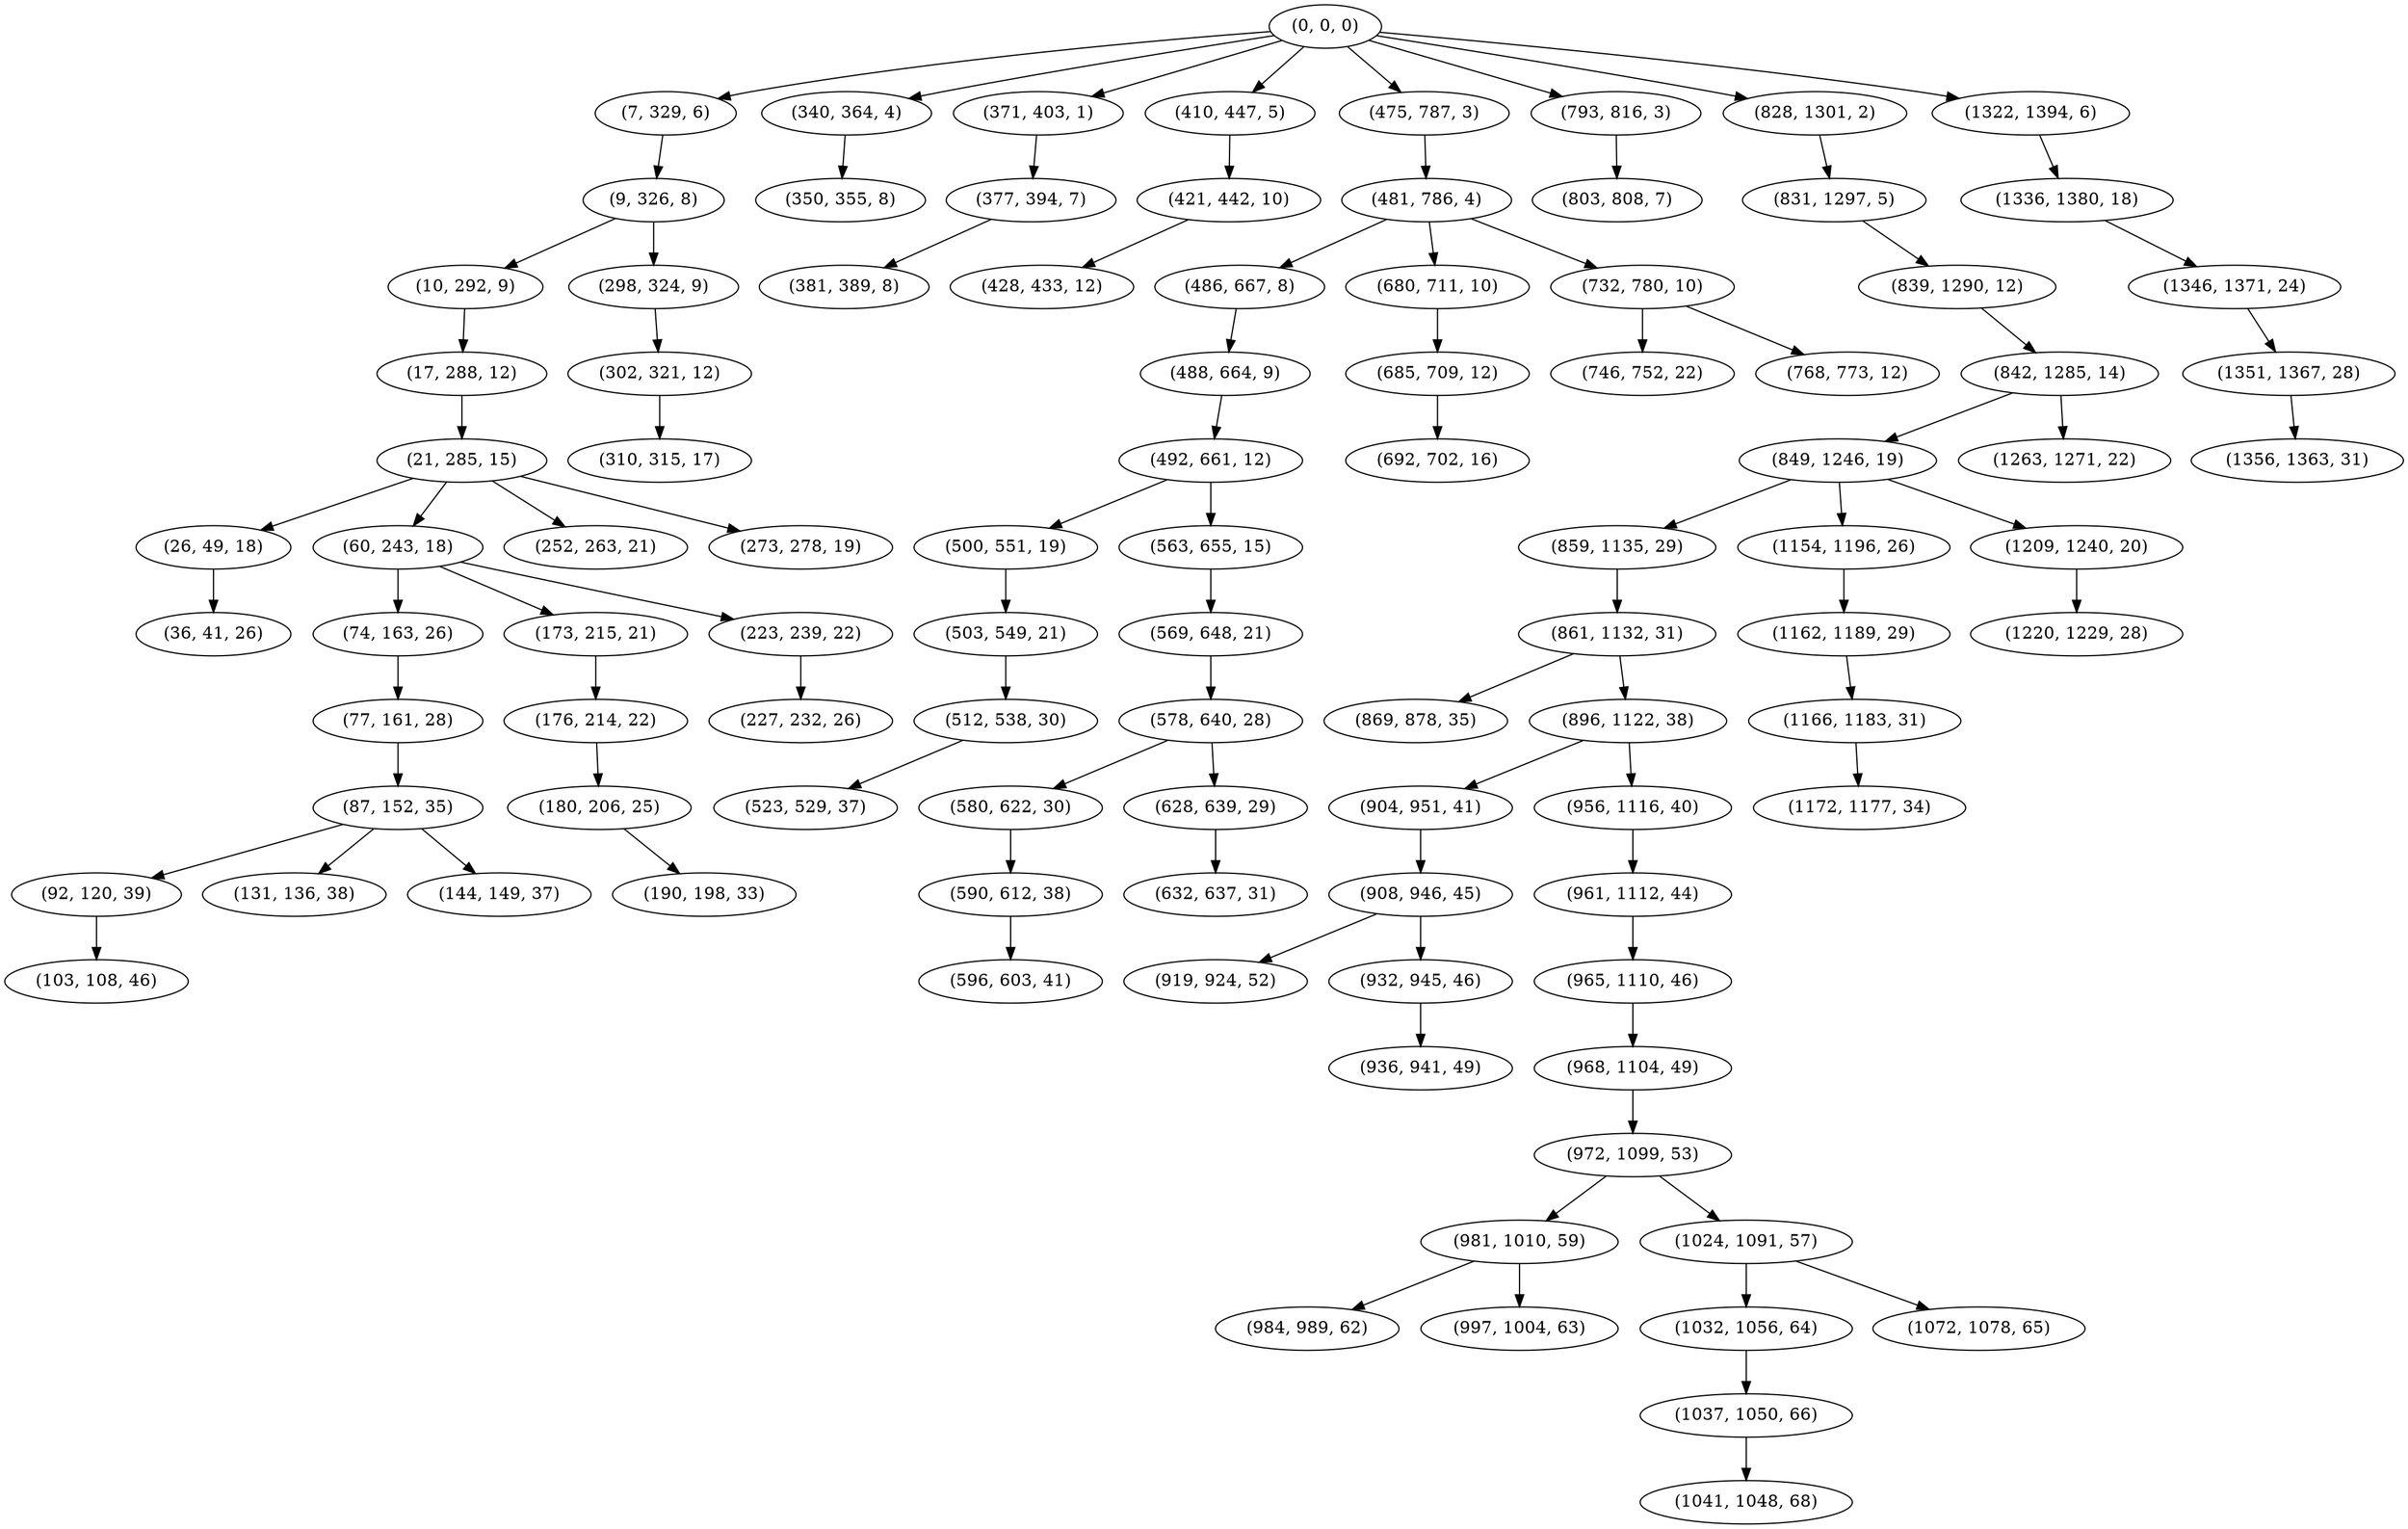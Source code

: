 digraph tree {
    "(0, 0, 0)";
    "(7, 329, 6)";
    "(9, 326, 8)";
    "(10, 292, 9)";
    "(17, 288, 12)";
    "(21, 285, 15)";
    "(26, 49, 18)";
    "(36, 41, 26)";
    "(60, 243, 18)";
    "(74, 163, 26)";
    "(77, 161, 28)";
    "(87, 152, 35)";
    "(92, 120, 39)";
    "(103, 108, 46)";
    "(131, 136, 38)";
    "(144, 149, 37)";
    "(173, 215, 21)";
    "(176, 214, 22)";
    "(180, 206, 25)";
    "(190, 198, 33)";
    "(223, 239, 22)";
    "(227, 232, 26)";
    "(252, 263, 21)";
    "(273, 278, 19)";
    "(298, 324, 9)";
    "(302, 321, 12)";
    "(310, 315, 17)";
    "(340, 364, 4)";
    "(350, 355, 8)";
    "(371, 403, 1)";
    "(377, 394, 7)";
    "(381, 389, 8)";
    "(410, 447, 5)";
    "(421, 442, 10)";
    "(428, 433, 12)";
    "(475, 787, 3)";
    "(481, 786, 4)";
    "(486, 667, 8)";
    "(488, 664, 9)";
    "(492, 661, 12)";
    "(500, 551, 19)";
    "(503, 549, 21)";
    "(512, 538, 30)";
    "(523, 529, 37)";
    "(563, 655, 15)";
    "(569, 648, 21)";
    "(578, 640, 28)";
    "(580, 622, 30)";
    "(590, 612, 38)";
    "(596, 603, 41)";
    "(628, 639, 29)";
    "(632, 637, 31)";
    "(680, 711, 10)";
    "(685, 709, 12)";
    "(692, 702, 16)";
    "(732, 780, 10)";
    "(746, 752, 22)";
    "(768, 773, 12)";
    "(793, 816, 3)";
    "(803, 808, 7)";
    "(828, 1301, 2)";
    "(831, 1297, 5)";
    "(839, 1290, 12)";
    "(842, 1285, 14)";
    "(849, 1246, 19)";
    "(859, 1135, 29)";
    "(861, 1132, 31)";
    "(869, 878, 35)";
    "(896, 1122, 38)";
    "(904, 951, 41)";
    "(908, 946, 45)";
    "(919, 924, 52)";
    "(932, 945, 46)";
    "(936, 941, 49)";
    "(956, 1116, 40)";
    "(961, 1112, 44)";
    "(965, 1110, 46)";
    "(968, 1104, 49)";
    "(972, 1099, 53)";
    "(981, 1010, 59)";
    "(984, 989, 62)";
    "(997, 1004, 63)";
    "(1024, 1091, 57)";
    "(1032, 1056, 64)";
    "(1037, 1050, 66)";
    "(1041, 1048, 68)";
    "(1072, 1078, 65)";
    "(1154, 1196, 26)";
    "(1162, 1189, 29)";
    "(1166, 1183, 31)";
    "(1172, 1177, 34)";
    "(1209, 1240, 20)";
    "(1220, 1229, 28)";
    "(1263, 1271, 22)";
    "(1322, 1394, 6)";
    "(1336, 1380, 18)";
    "(1346, 1371, 24)";
    "(1351, 1367, 28)";
    "(1356, 1363, 31)";
    "(0, 0, 0)" -> "(7, 329, 6)";
    "(0, 0, 0)" -> "(340, 364, 4)";
    "(0, 0, 0)" -> "(371, 403, 1)";
    "(0, 0, 0)" -> "(410, 447, 5)";
    "(0, 0, 0)" -> "(475, 787, 3)";
    "(0, 0, 0)" -> "(793, 816, 3)";
    "(0, 0, 0)" -> "(828, 1301, 2)";
    "(0, 0, 0)" -> "(1322, 1394, 6)";
    "(7, 329, 6)" -> "(9, 326, 8)";
    "(9, 326, 8)" -> "(10, 292, 9)";
    "(9, 326, 8)" -> "(298, 324, 9)";
    "(10, 292, 9)" -> "(17, 288, 12)";
    "(17, 288, 12)" -> "(21, 285, 15)";
    "(21, 285, 15)" -> "(26, 49, 18)";
    "(21, 285, 15)" -> "(60, 243, 18)";
    "(21, 285, 15)" -> "(252, 263, 21)";
    "(21, 285, 15)" -> "(273, 278, 19)";
    "(26, 49, 18)" -> "(36, 41, 26)";
    "(60, 243, 18)" -> "(74, 163, 26)";
    "(60, 243, 18)" -> "(173, 215, 21)";
    "(60, 243, 18)" -> "(223, 239, 22)";
    "(74, 163, 26)" -> "(77, 161, 28)";
    "(77, 161, 28)" -> "(87, 152, 35)";
    "(87, 152, 35)" -> "(92, 120, 39)";
    "(87, 152, 35)" -> "(131, 136, 38)";
    "(87, 152, 35)" -> "(144, 149, 37)";
    "(92, 120, 39)" -> "(103, 108, 46)";
    "(173, 215, 21)" -> "(176, 214, 22)";
    "(176, 214, 22)" -> "(180, 206, 25)";
    "(180, 206, 25)" -> "(190, 198, 33)";
    "(223, 239, 22)" -> "(227, 232, 26)";
    "(298, 324, 9)" -> "(302, 321, 12)";
    "(302, 321, 12)" -> "(310, 315, 17)";
    "(340, 364, 4)" -> "(350, 355, 8)";
    "(371, 403, 1)" -> "(377, 394, 7)";
    "(377, 394, 7)" -> "(381, 389, 8)";
    "(410, 447, 5)" -> "(421, 442, 10)";
    "(421, 442, 10)" -> "(428, 433, 12)";
    "(475, 787, 3)" -> "(481, 786, 4)";
    "(481, 786, 4)" -> "(486, 667, 8)";
    "(481, 786, 4)" -> "(680, 711, 10)";
    "(481, 786, 4)" -> "(732, 780, 10)";
    "(486, 667, 8)" -> "(488, 664, 9)";
    "(488, 664, 9)" -> "(492, 661, 12)";
    "(492, 661, 12)" -> "(500, 551, 19)";
    "(492, 661, 12)" -> "(563, 655, 15)";
    "(500, 551, 19)" -> "(503, 549, 21)";
    "(503, 549, 21)" -> "(512, 538, 30)";
    "(512, 538, 30)" -> "(523, 529, 37)";
    "(563, 655, 15)" -> "(569, 648, 21)";
    "(569, 648, 21)" -> "(578, 640, 28)";
    "(578, 640, 28)" -> "(580, 622, 30)";
    "(578, 640, 28)" -> "(628, 639, 29)";
    "(580, 622, 30)" -> "(590, 612, 38)";
    "(590, 612, 38)" -> "(596, 603, 41)";
    "(628, 639, 29)" -> "(632, 637, 31)";
    "(680, 711, 10)" -> "(685, 709, 12)";
    "(685, 709, 12)" -> "(692, 702, 16)";
    "(732, 780, 10)" -> "(746, 752, 22)";
    "(732, 780, 10)" -> "(768, 773, 12)";
    "(793, 816, 3)" -> "(803, 808, 7)";
    "(828, 1301, 2)" -> "(831, 1297, 5)";
    "(831, 1297, 5)" -> "(839, 1290, 12)";
    "(839, 1290, 12)" -> "(842, 1285, 14)";
    "(842, 1285, 14)" -> "(849, 1246, 19)";
    "(842, 1285, 14)" -> "(1263, 1271, 22)";
    "(849, 1246, 19)" -> "(859, 1135, 29)";
    "(849, 1246, 19)" -> "(1154, 1196, 26)";
    "(849, 1246, 19)" -> "(1209, 1240, 20)";
    "(859, 1135, 29)" -> "(861, 1132, 31)";
    "(861, 1132, 31)" -> "(869, 878, 35)";
    "(861, 1132, 31)" -> "(896, 1122, 38)";
    "(896, 1122, 38)" -> "(904, 951, 41)";
    "(896, 1122, 38)" -> "(956, 1116, 40)";
    "(904, 951, 41)" -> "(908, 946, 45)";
    "(908, 946, 45)" -> "(919, 924, 52)";
    "(908, 946, 45)" -> "(932, 945, 46)";
    "(932, 945, 46)" -> "(936, 941, 49)";
    "(956, 1116, 40)" -> "(961, 1112, 44)";
    "(961, 1112, 44)" -> "(965, 1110, 46)";
    "(965, 1110, 46)" -> "(968, 1104, 49)";
    "(968, 1104, 49)" -> "(972, 1099, 53)";
    "(972, 1099, 53)" -> "(981, 1010, 59)";
    "(972, 1099, 53)" -> "(1024, 1091, 57)";
    "(981, 1010, 59)" -> "(984, 989, 62)";
    "(981, 1010, 59)" -> "(997, 1004, 63)";
    "(1024, 1091, 57)" -> "(1032, 1056, 64)";
    "(1024, 1091, 57)" -> "(1072, 1078, 65)";
    "(1032, 1056, 64)" -> "(1037, 1050, 66)";
    "(1037, 1050, 66)" -> "(1041, 1048, 68)";
    "(1154, 1196, 26)" -> "(1162, 1189, 29)";
    "(1162, 1189, 29)" -> "(1166, 1183, 31)";
    "(1166, 1183, 31)" -> "(1172, 1177, 34)";
    "(1209, 1240, 20)" -> "(1220, 1229, 28)";
    "(1322, 1394, 6)" -> "(1336, 1380, 18)";
    "(1336, 1380, 18)" -> "(1346, 1371, 24)";
    "(1346, 1371, 24)" -> "(1351, 1367, 28)";
    "(1351, 1367, 28)" -> "(1356, 1363, 31)";
}
